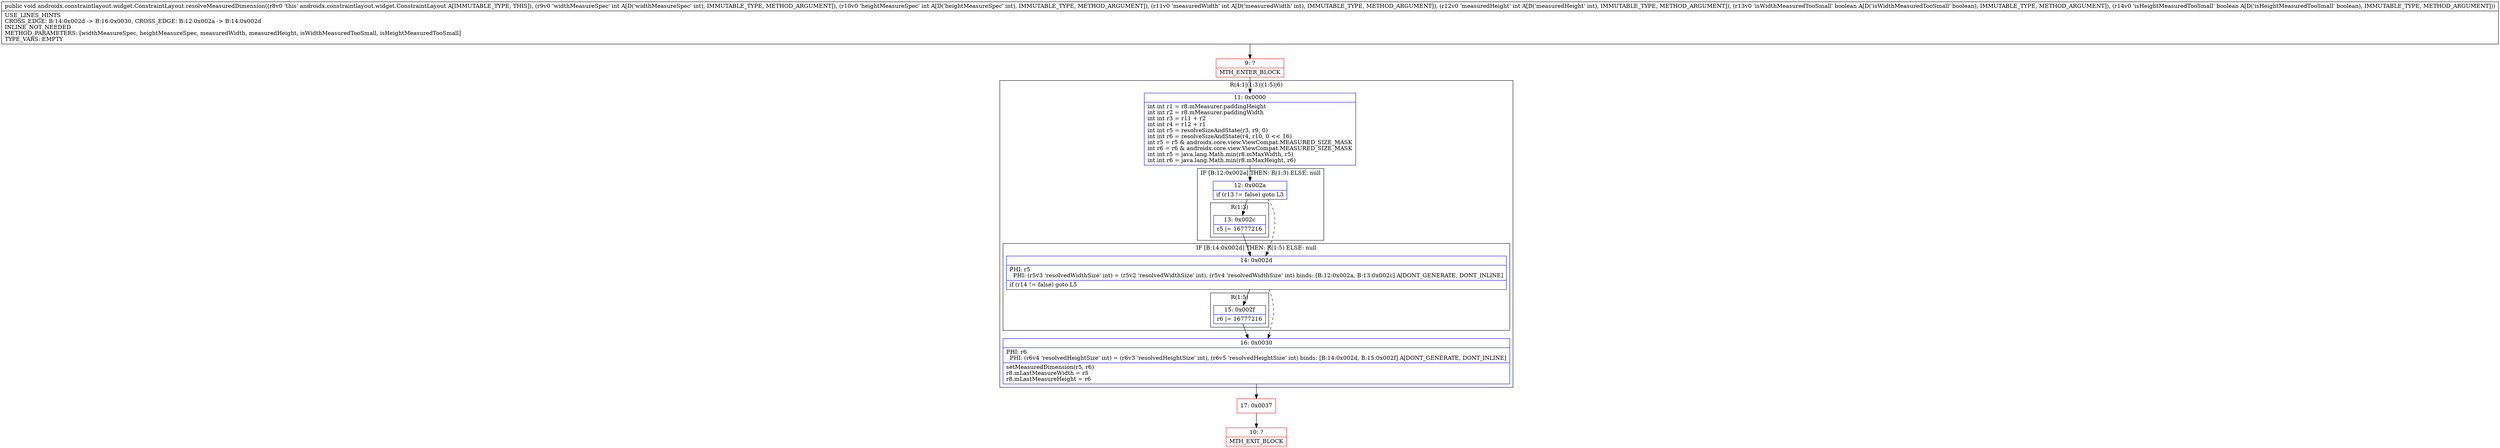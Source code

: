 digraph "CFG forandroidx.constraintlayout.widget.ConstraintLayout.resolveMeasuredDimension(IIIIZZ)V" {
subgraph cluster_Region_1808592921 {
label = "R(4:1|(1:3)|(1:5)|6)";
node [shape=record,color=blue];
Node_11 [shape=record,label="{11\:\ 0x0000|int int r1 = r8.mMeasurer.paddingHeight\lint int r2 = r8.mMeasurer.paddingWidth\lint int r3 = r11 + r2\lint int r4 = r12 + r1\lint int r5 = resolveSizeAndState(r3, r9, 0)\lint int r6 = resolveSizeAndState(r4, r10, 0 \<\< 16)\lint r5 = r5 & androidx.core.view.ViewCompat.MEASURED_SIZE_MASK\lint r6 = r6 & androidx.core.view.ViewCompat.MEASURED_SIZE_MASK\lint int r5 = java.lang.Math.min(r8.mMaxWidth, r5)\lint int r6 = java.lang.Math.min(r8.mMaxHeight, r6)\l}"];
subgraph cluster_IfRegion_931788751 {
label = "IF [B:12:0x002a] THEN: R(1:3) ELSE: null";
node [shape=record,color=blue];
Node_12 [shape=record,label="{12\:\ 0x002a|if (r13 != false) goto L3\l}"];
subgraph cluster_Region_1247973621 {
label = "R(1:3)";
node [shape=record,color=blue];
Node_13 [shape=record,label="{13\:\ 0x002c|r5 \|= 16777216\l}"];
}
}
subgraph cluster_IfRegion_811946685 {
label = "IF [B:14:0x002d] THEN: R(1:5) ELSE: null";
node [shape=record,color=blue];
Node_14 [shape=record,label="{14\:\ 0x002d|PHI: r5 \l  PHI: (r5v3 'resolvedWidthSize' int) = (r5v2 'resolvedWidthSize' int), (r5v4 'resolvedWidthSize' int) binds: [B:12:0x002a, B:13:0x002c] A[DONT_GENERATE, DONT_INLINE]\l|if (r14 != false) goto L5\l}"];
subgraph cluster_Region_445247455 {
label = "R(1:5)";
node [shape=record,color=blue];
Node_15 [shape=record,label="{15\:\ 0x002f|r6 \|= 16777216\l}"];
}
}
Node_16 [shape=record,label="{16\:\ 0x0030|PHI: r6 \l  PHI: (r6v4 'resolvedHeightSize' int) = (r6v3 'resolvedHeightSize' int), (r6v5 'resolvedHeightSize' int) binds: [B:14:0x002d, B:15:0x002f] A[DONT_GENERATE, DONT_INLINE]\l|setMeasuredDimension(r5, r6)\lr8.mLastMeasureWidth = r5\lr8.mLastMeasureHeight = r6\l}"];
}
Node_9 [shape=record,color=red,label="{9\:\ ?|MTH_ENTER_BLOCK\l}"];
Node_17 [shape=record,color=red,label="{17\:\ 0x0037}"];
Node_10 [shape=record,color=red,label="{10\:\ ?|MTH_EXIT_BLOCK\l}"];
MethodNode[shape=record,label="{public void androidx.constraintlayout.widget.ConstraintLayout.resolveMeasuredDimension((r8v0 'this' androidx.constraintlayout.widget.ConstraintLayout A[IMMUTABLE_TYPE, THIS]), (r9v0 'widthMeasureSpec' int A[D('widthMeasureSpec' int), IMMUTABLE_TYPE, METHOD_ARGUMENT]), (r10v0 'heightMeasureSpec' int A[D('heightMeasureSpec' int), IMMUTABLE_TYPE, METHOD_ARGUMENT]), (r11v0 'measuredWidth' int A[D('measuredWidth' int), IMMUTABLE_TYPE, METHOD_ARGUMENT]), (r12v0 'measuredHeight' int A[D('measuredHeight' int), IMMUTABLE_TYPE, METHOD_ARGUMENT]), (r13v0 'isWidthMeasuredTooSmall' boolean A[D('isWidthMeasuredTooSmall' boolean), IMMUTABLE_TYPE, METHOD_ARGUMENT]), (r14v0 'isHeightMeasuredTooSmall' boolean A[D('isHeightMeasuredTooSmall' boolean), IMMUTABLE_TYPE, METHOD_ARGUMENT]))  | USE_LINES_HINTS\lCROSS_EDGE: B:14:0x002d \-\> B:16:0x0030, CROSS_EDGE: B:12:0x002a \-\> B:14:0x002d\lINLINE_NOT_NEEDED\lMETHOD_PARAMETERS: [widthMeasureSpec, heightMeasureSpec, measuredWidth, measuredHeight, isWidthMeasuredTooSmall, isHeightMeasuredTooSmall]\lTYPE_VARS: EMPTY\l}"];
MethodNode -> Node_9;Node_11 -> Node_12;
Node_12 -> Node_13;
Node_12 -> Node_14[style=dashed];
Node_13 -> Node_14;
Node_14 -> Node_15;
Node_14 -> Node_16[style=dashed];
Node_15 -> Node_16;
Node_16 -> Node_17;
Node_9 -> Node_11;
Node_17 -> Node_10;
}

